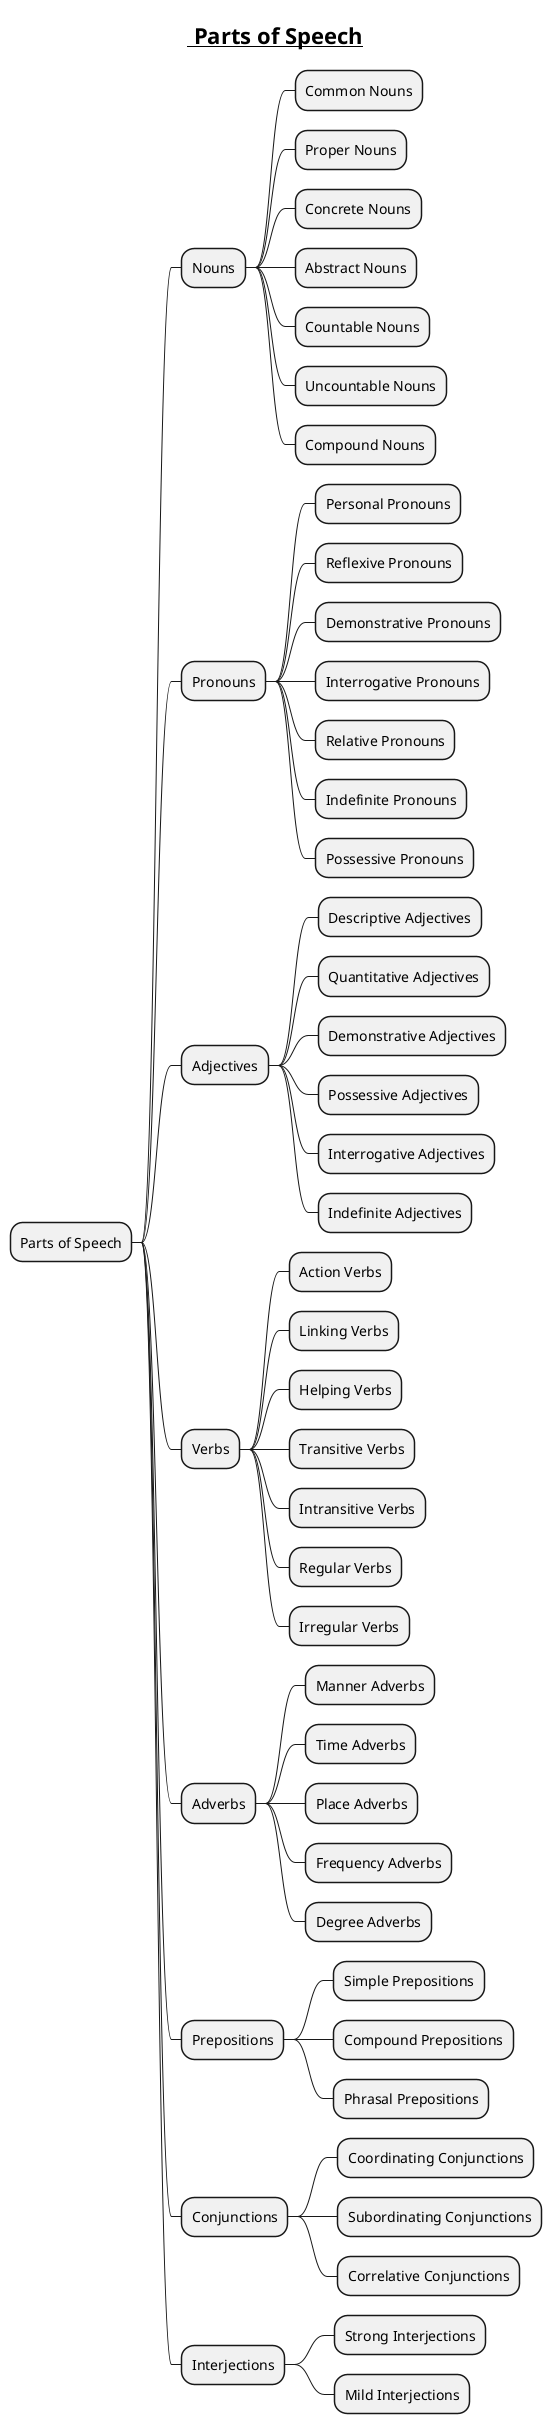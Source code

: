 @startmindmap
title =__ Parts of Speech__

* Parts of Speech
** Nouns
*** Common Nouns
*** Proper Nouns
*** Concrete Nouns
*** Abstract Nouns
*** Countable Nouns
*** Uncountable Nouns
*** Compound Nouns
** Pronouns
*** Personal Pronouns
*** Reflexive Pronouns
*** Demonstrative Pronouns
*** Interrogative Pronouns
*** Relative Pronouns
*** Indefinite Pronouns
*** Possessive Pronouns
** Adjectives
*** Descriptive Adjectives
*** Quantitative Adjectives
*** Demonstrative Adjectives
*** Possessive Adjectives
*** Interrogative Adjectives
*** Indefinite Adjectives
** Verbs
*** Action Verbs
*** Linking Verbs
*** Helping Verbs
*** Transitive Verbs
*** Intransitive Verbs
*** Regular Verbs
*** Irregular Verbs
** Adverbs
*** Manner Adverbs
*** Time Adverbs
*** Place Adverbs
*** Frequency Adverbs
*** Degree Adverbs
** Prepositions
*** Simple Prepositions
*** Compound Prepositions
*** Phrasal Prepositions
** Conjunctions
*** Coordinating Conjunctions
*** Subordinating Conjunctions
*** Correlative Conjunctions
** Interjections
*** Strong Interjections
*** Mild Interjections
@endmindmap
